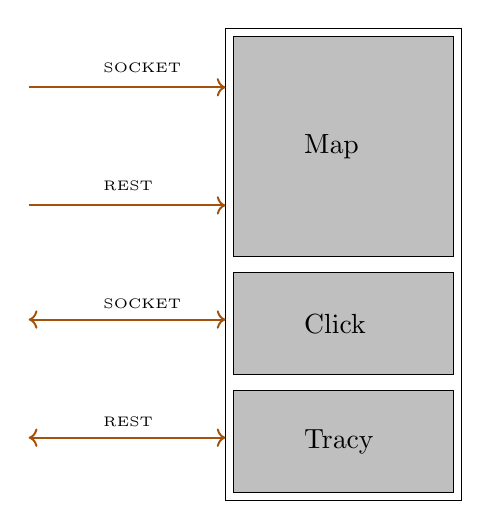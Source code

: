 
% Station Box
\filldraw[draw=black,fill=white] (21,3) rectangle (24,-3);

% GNU Radio and Telegram Decoder
\filldraw[draw=black,fill=lightgray] (21.1,0.1) rectangle (23.9,2.9);
\filldraw[draw=black,fill=lightgray] (21.1,-0.1) rectangle (23.9,-1.4);
\filldraw[draw=black,fill=lightgray] (21.1,-1.6) rectangle (23.9,-2.9);

% Labeling
\node[text width=2cm] at (23,1.5) {Map};
\node[text width=2cm] at (23,-0.75) {Click};
\node[text width=2cm] at (23,-2.25) {Tracy};

\draw[->,rounded corners, draw={rgb:red,255;green,127;blue,14}, line width=0.25mm] (18.5, 2.25)  -- (21, 2.25);

\draw[->,rounded corners, draw={rgb:red,255;green,127;blue,14}, line width=0.25mm] (18.5, 0.75)  -- (21, 0.75);

\draw[<->,rounded corners, draw={rgb:red,255;green,127;blue,14}, line width=0.25mm] (21, -0.7)  -- (18.5, -0.7);
%\draw[->,rounded corners, draw={rgb:red,255;green,127;blue,14}, line width=0.25mm] (18.5, -0.8)  -- (21, -0.8);

\draw[<->,rounded corners, draw={rgb:red,255;green,127;blue,14}, line width=0.25mm] (21, -2.2)  -- (18.5, -2.2);
%\draw[->,rounded corners, draw={rgb:red,255;green,127;blue,14}, line width=0.25mm] (18.5, -2.3)  -- (21, -2.3);


\node[text width=0.1cm] at (19.5,1) {\tiny REST};
\node[text width=0.1cm] at (19.5,-2) {\tiny REST};
\node[text width=0.1cm] at (19.5,2.5) {\tiny SOCKET};
\node[text width=0.1cm] at (19.5,-0.5) {\tiny SOCKET};

